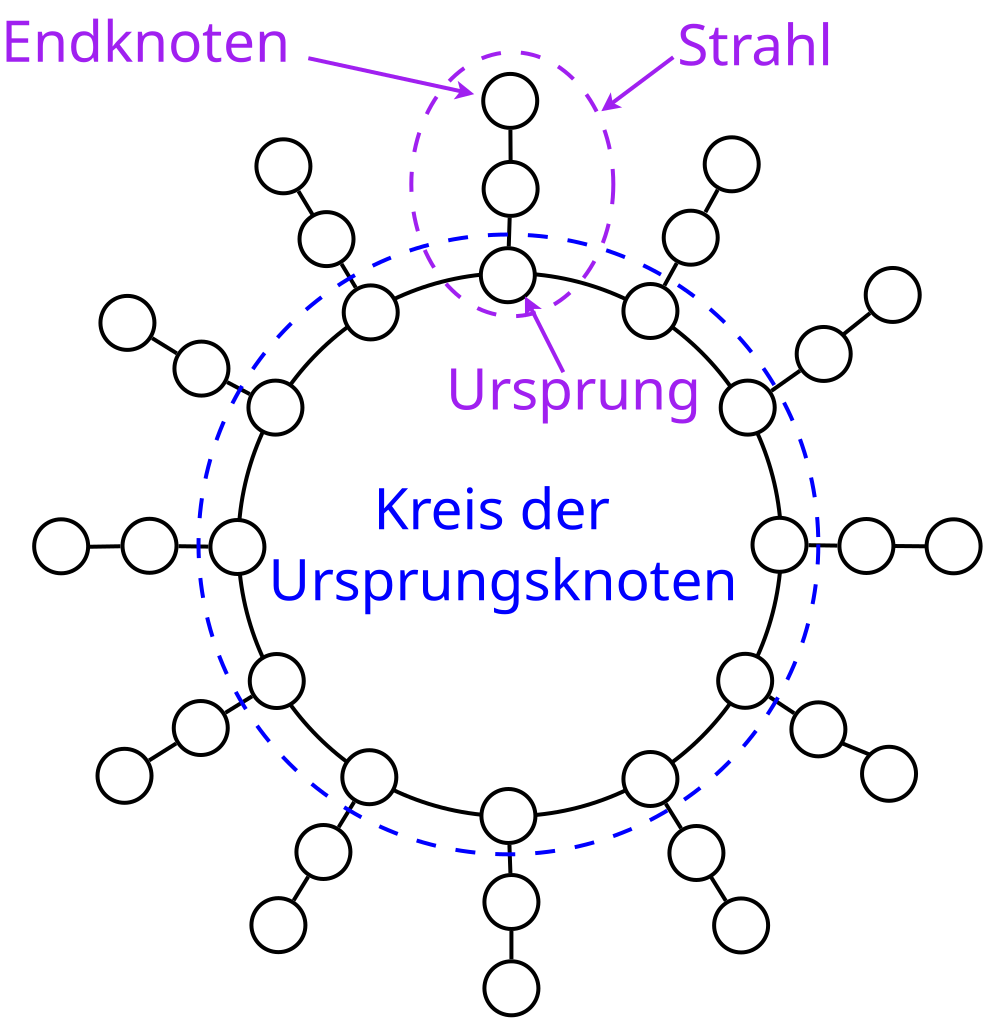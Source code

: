 <?xml version="1.0" encoding="UTF-8"?>
<dia:diagram xmlns:dia="http://www.lysator.liu.se/~alla/dia/">
  <dia:layer name="Background" visible="true" active="true">
    <dia:object type="Standard - Ellipse" version="0" id="O0">
      <dia:attribute name="obj_pos">
        <dia:point val="19.3,9.2"/>
      </dia:attribute>
      <dia:attribute name="obj_bb">
        <dia:rectangle val="19.2,9.1;46.55,36.45"/>
      </dia:attribute>
      <dia:attribute name="elem_corner">
        <dia:point val="19.3,9.2"/>
      </dia:attribute>
      <dia:attribute name="elem_width">
        <dia:real val="27.15"/>
      </dia:attribute>
      <dia:attribute name="elem_height">
        <dia:real val="27.15"/>
      </dia:attribute>
      <dia:attribute name="border_width">
        <dia:real val="0.2"/>
      </dia:attribute>
      <dia:attribute name="aspect">
        <dia:enum val="2"/>
      </dia:attribute>
    </dia:object>
    <dia:object type="Standard - Ellipse" version="0" id="O1">
      <dia:attribute name="obj_pos">
        <dia:point val="19.806,14.571"/>
      </dia:attribute>
      <dia:attribute name="obj_bb">
        <dia:rectangle val="19.706,14.471;22.606,17.371"/>
      </dia:attribute>
      <dia:attribute name="elem_corner">
        <dia:point val="19.806,14.571"/>
      </dia:attribute>
      <dia:attribute name="elem_width">
        <dia:real val="2.7"/>
      </dia:attribute>
      <dia:attribute name="elem_height">
        <dia:real val="2.7"/>
      </dia:attribute>
      <dia:attribute name="border_width">
        <dia:real val="0.2"/>
      </dia:attribute>
      <dia:attribute name="aspect">
        <dia:enum val="2"/>
      </dia:attribute>
    </dia:object>
    <dia:object type="Standard - Ellipse" version="0" id="O2">
      <dia:attribute name="obj_pos">
        <dia:point val="31.455,34.99"/>
      </dia:attribute>
      <dia:attribute name="obj_bb">
        <dia:rectangle val="31.355,34.89;34.255,37.79"/>
      </dia:attribute>
      <dia:attribute name="elem_corner">
        <dia:point val="31.455,34.99"/>
      </dia:attribute>
      <dia:attribute name="elem_width">
        <dia:real val="2.7"/>
      </dia:attribute>
      <dia:attribute name="elem_height">
        <dia:real val="2.7"/>
      </dia:attribute>
      <dia:attribute name="border_width">
        <dia:real val="0.2"/>
      </dia:attribute>
      <dia:attribute name="aspect">
        <dia:enum val="2"/>
      </dia:attribute>
    </dia:object>
    <dia:object type="Standard - Ellipse" version="0" id="O3">
      <dia:attribute name="obj_pos">
        <dia:point val="43.293,28.231"/>
      </dia:attribute>
      <dia:attribute name="obj_bb">
        <dia:rectangle val="43.193,28.131;46.093,31.031"/>
      </dia:attribute>
      <dia:attribute name="elem_corner">
        <dia:point val="43.293,28.231"/>
      </dia:attribute>
      <dia:attribute name="elem_width">
        <dia:real val="2.7"/>
      </dia:attribute>
      <dia:attribute name="elem_height">
        <dia:real val="2.7"/>
      </dia:attribute>
      <dia:attribute name="border_width">
        <dia:real val="0.2"/>
      </dia:attribute>
      <dia:attribute name="aspect">
        <dia:enum val="2"/>
      </dia:attribute>
    </dia:object>
    <dia:object type="Standard - Ellipse" version="0" id="O4">
      <dia:attribute name="obj_pos">
        <dia:point val="24.5,33.05"/>
      </dia:attribute>
      <dia:attribute name="obj_bb">
        <dia:rectangle val="24.4,32.95;27.3,35.85"/>
      </dia:attribute>
      <dia:attribute name="elem_corner">
        <dia:point val="24.5,33.05"/>
      </dia:attribute>
      <dia:attribute name="elem_width">
        <dia:real val="2.7"/>
      </dia:attribute>
      <dia:attribute name="elem_height">
        <dia:real val="2.7"/>
      </dia:attribute>
      <dia:attribute name="border_width">
        <dia:real val="0.2"/>
      </dia:attribute>
      <dia:attribute name="aspect">
        <dia:enum val="2"/>
      </dia:attribute>
    </dia:object>
    <dia:object type="Standard - Ellipse" version="0" id="O5">
      <dia:attribute name="obj_pos">
        <dia:point val="24.57,9.81"/>
      </dia:attribute>
      <dia:attribute name="obj_bb">
        <dia:rectangle val="24.47,9.71;27.37,12.61"/>
      </dia:attribute>
      <dia:attribute name="elem_corner">
        <dia:point val="24.57,9.81"/>
      </dia:attribute>
      <dia:attribute name="elem_width">
        <dia:real val="2.7"/>
      </dia:attribute>
      <dia:attribute name="elem_height">
        <dia:real val="2.7"/>
      </dia:attribute>
      <dia:attribute name="border_width">
        <dia:real val="0.2"/>
      </dia:attribute>
      <dia:attribute name="aspect">
        <dia:enum val="2"/>
      </dia:attribute>
    </dia:object>
    <dia:object type="Standard - Ellipse" version="0" id="O6">
      <dia:attribute name="obj_pos">
        <dia:point val="31.425,7.95"/>
      </dia:attribute>
      <dia:attribute name="obj_bb">
        <dia:rectangle val="31.325,7.85;34.225,10.75"/>
      </dia:attribute>
      <dia:attribute name="elem_corner">
        <dia:point val="31.425,7.95"/>
      </dia:attribute>
      <dia:attribute name="elem_width">
        <dia:real val="2.7"/>
      </dia:attribute>
      <dia:attribute name="elem_height">
        <dia:real val="2.7"/>
      </dia:attribute>
      <dia:attribute name="border_width">
        <dia:real val="0.2"/>
      </dia:attribute>
      <dia:attribute name="aspect">
        <dia:enum val="2"/>
      </dia:attribute>
    </dia:object>
    <dia:object type="Standard - Ellipse" version="0" id="O7">
      <dia:attribute name="obj_pos">
        <dia:point val="38.555,9.74"/>
      </dia:attribute>
      <dia:attribute name="obj_bb">
        <dia:rectangle val="38.455,9.64;41.355,12.54"/>
      </dia:attribute>
      <dia:attribute name="elem_corner">
        <dia:point val="38.555,9.74"/>
      </dia:attribute>
      <dia:attribute name="elem_width">
        <dia:real val="2.7"/>
      </dia:attribute>
      <dia:attribute name="elem_height">
        <dia:real val="2.7"/>
      </dia:attribute>
      <dia:attribute name="border_width">
        <dia:real val="0.2"/>
      </dia:attribute>
      <dia:attribute name="aspect">
        <dia:enum val="2"/>
      </dia:attribute>
    </dia:object>
    <dia:object type="Standard - Ellipse" version="0" id="O8">
      <dia:attribute name="obj_pos">
        <dia:point val="45.01,21.43"/>
      </dia:attribute>
      <dia:attribute name="obj_bb">
        <dia:rectangle val="44.91,21.33;47.81,24.23"/>
      </dia:attribute>
      <dia:attribute name="elem_corner">
        <dia:point val="45.01,21.43"/>
      </dia:attribute>
      <dia:attribute name="elem_width">
        <dia:real val="2.7"/>
      </dia:attribute>
      <dia:attribute name="elem_height">
        <dia:real val="2.7"/>
      </dia:attribute>
      <dia:attribute name="border_width">
        <dia:real val="0.2"/>
      </dia:attribute>
      <dia:attribute name="aspect">
        <dia:enum val="2"/>
      </dia:attribute>
    </dia:object>
    <dia:object type="Standard - Ellipse" version="0" id="O9">
      <dia:attribute name="obj_pos">
        <dia:point val="43.42,14.571"/>
      </dia:attribute>
      <dia:attribute name="obj_bb">
        <dia:rectangle val="43.32,14.471;46.22,17.371"/>
      </dia:attribute>
      <dia:attribute name="elem_corner">
        <dia:point val="43.42,14.571"/>
      </dia:attribute>
      <dia:attribute name="elem_width">
        <dia:real val="2.7"/>
      </dia:attribute>
      <dia:attribute name="elem_height">
        <dia:real val="2.7"/>
      </dia:attribute>
      <dia:attribute name="border_width">
        <dia:real val="0.2"/>
      </dia:attribute>
      <dia:attribute name="aspect">
        <dia:enum val="2"/>
      </dia:attribute>
    </dia:object>
    <dia:object type="Standard - Line" version="0" id="O10">
      <dia:attribute name="obj_pos">
        <dia:point val="24.313,36.905"/>
      </dia:attribute>
      <dia:attribute name="obj_bb">
        <dia:rectangle val="24.176,35.498;25.229,37.042"/>
      </dia:attribute>
      <dia:attribute name="conn_endpoints">
        <dia:point val="24.313,36.905"/>
        <dia:point val="25.092,35.635"/>
      </dia:attribute>
      <dia:attribute name="numcp">
        <dia:int val="1"/>
      </dia:attribute>
      <dia:attribute name="line_width">
        <dia:real val="0.2"/>
      </dia:attribute>
      <dia:connections>
        <dia:connection handle="0" to="O22" connection="8"/>
        <dia:connection handle="1" to="O4" connection="8"/>
      </dia:connections>
    </dia:object>
    <dia:object type="Standard - Line" version="0" id="O11">
      <dia:attribute name="obj_pos">
        <dia:point val="16.306,22.85"/>
      </dia:attribute>
      <dia:attribute name="obj_bb">
        <dia:rectangle val="16.205,22.748;17.91,22.972"/>
      </dia:attribute>
      <dia:attribute name="conn_endpoints">
        <dia:point val="16.306,22.85"/>
        <dia:point val="17.809,22.87"/>
      </dia:attribute>
      <dia:attribute name="numcp">
        <dia:int val="1"/>
      </dia:attribute>
      <dia:attribute name="line_width">
        <dia:real val="0.2"/>
      </dia:attribute>
      <dia:connections>
        <dia:connection handle="0" to="O20" connection="8"/>
        <dia:connection handle="1" to="O14" connection="8"/>
      </dia:connections>
    </dia:object>
    <dia:object type="Standard - Line" version="0" id="O12">
      <dia:attribute name="obj_pos">
        <dia:point val="45.852,30.382"/>
      </dia:attribute>
      <dia:attribute name="obj_bb">
        <dia:rectangle val="45.713,30.244;47.233,31.345"/>
      </dia:attribute>
      <dia:attribute name="conn_endpoints">
        <dia:point val="45.852,30.382"/>
        <dia:point val="47.095,31.206"/>
      </dia:attribute>
      <dia:attribute name="numcp">
        <dia:int val="1"/>
      </dia:attribute>
      <dia:attribute name="line_width">
        <dia:real val="0.2"/>
      </dia:attribute>
      <dia:connections>
        <dia:connection handle="0" to="O3" connection="8"/>
        <dia:connection handle="1" to="O25" connection="8"/>
      </dia:connections>
    </dia:object>
    <dia:object type="Standard - Line" version="0" id="O13">
      <dia:attribute name="obj_pos">
        <dia:point val="32.856,37.789"/>
      </dia:attribute>
      <dia:attribute name="obj_bb">
        <dia:rectangle val="32.752,37.686;33.008,39.294"/>
      </dia:attribute>
      <dia:attribute name="conn_endpoints">
        <dia:point val="32.856,37.789"/>
        <dia:point val="32.904,39.191"/>
      </dia:attribute>
      <dia:attribute name="numcp">
        <dia:int val="1"/>
      </dia:attribute>
      <dia:attribute name="line_width">
        <dia:real val="0.2"/>
      </dia:attribute>
      <dia:connections>
        <dia:connection handle="0" to="O2" connection="8"/>
        <dia:connection handle="1" to="O23" connection="8"/>
      </dia:connections>
    </dia:object>
    <dia:object type="Standard - Ellipse" version="0" id="O14">
      <dia:attribute name="obj_pos">
        <dia:point val="17.905,21.54"/>
      </dia:attribute>
      <dia:attribute name="obj_bb">
        <dia:rectangle val="17.805,21.44;20.705,24.34"/>
      </dia:attribute>
      <dia:attribute name="elem_corner">
        <dia:point val="17.905,21.54"/>
      </dia:attribute>
      <dia:attribute name="elem_width">
        <dia:real val="2.7"/>
      </dia:attribute>
      <dia:attribute name="elem_height">
        <dia:real val="2.7"/>
      </dia:attribute>
      <dia:attribute name="border_width">
        <dia:real val="0.2"/>
      </dia:attribute>
      <dia:attribute name="aspect">
        <dia:enum val="2"/>
      </dia:attribute>
    </dia:object>
    <dia:object type="Standard - Ellipse" version="0" id="O15">
      <dia:attribute name="obj_pos">
        <dia:point val="19.872,28.241"/>
      </dia:attribute>
      <dia:attribute name="obj_bb">
        <dia:rectangle val="19.772,28.141;22.672,31.041"/>
      </dia:attribute>
      <dia:attribute name="elem_corner">
        <dia:point val="19.872,28.241"/>
      </dia:attribute>
      <dia:attribute name="elem_width">
        <dia:real val="2.7"/>
      </dia:attribute>
      <dia:attribute name="elem_height">
        <dia:real val="2.7"/>
      </dia:attribute>
      <dia:attribute name="border_width">
        <dia:real val="0.2"/>
      </dia:attribute>
      <dia:attribute name="aspect">
        <dia:enum val="2"/>
      </dia:attribute>
    </dia:object>
    <dia:object type="Standard - Line" version="0" id="O16">
      <dia:attribute name="obj_pos">
        <dia:point val="19.989,30.354"/>
      </dia:attribute>
      <dia:attribute name="obj_bb">
        <dia:rectangle val="18.518,30.216;20.127,31.316"/>
      </dia:attribute>
      <dia:attribute name="conn_endpoints">
        <dia:point val="19.989,30.354"/>
        <dia:point val="18.655,31.179"/>
      </dia:attribute>
      <dia:attribute name="numcp">
        <dia:int val="1"/>
      </dia:attribute>
      <dia:attribute name="line_width">
        <dia:real val="0.2"/>
      </dia:attribute>
      <dia:connections>
        <dia:connection handle="0" to="O15" connection="8"/>
        <dia:connection handle="1" to="O21" connection="8"/>
      </dia:connections>
    </dia:object>
    <dia:object type="Standard - Ellipse" version="0" id="O17">
      <dia:attribute name="obj_pos">
        <dia:point val="38.555,33.14"/>
      </dia:attribute>
      <dia:attribute name="obj_bb">
        <dia:rectangle val="38.455,33.04;41.355,35.94"/>
      </dia:attribute>
      <dia:attribute name="elem_corner">
        <dia:point val="38.555,33.14"/>
      </dia:attribute>
      <dia:attribute name="elem_width">
        <dia:real val="2.7"/>
      </dia:attribute>
      <dia:attribute name="elem_height">
        <dia:real val="2.7"/>
      </dia:attribute>
      <dia:attribute name="border_width">
        <dia:real val="0.2"/>
      </dia:attribute>
      <dia:attribute name="aspect">
        <dia:enum val="2"/>
      </dia:attribute>
    </dia:object>
    <dia:object type="Standard - Line" version="0" id="O18">
      <dia:attribute name="obj_pos">
        <dia:point val="40.67,35.72"/>
      </dia:attribute>
      <dia:attribute name="obj_bb">
        <dia:rectangle val="40.532,35.583;41.578,37.097"/>
      </dia:attribute>
      <dia:attribute name="conn_endpoints">
        <dia:point val="40.67,35.72"/>
        <dia:point val="41.44,36.96"/>
      </dia:attribute>
      <dia:attribute name="numcp">
        <dia:int val="1"/>
      </dia:attribute>
      <dia:attribute name="line_width">
        <dia:real val="0.2"/>
      </dia:attribute>
      <dia:connections>
        <dia:connection handle="0" to="O17" connection="8"/>
        <dia:connection handle="1" to="O24" connection="8"/>
      </dia:connections>
    </dia:object>
    <dia:object type="Standard - Ellipse" version="0" id="O19">
      <dia:attribute name="obj_pos">
        <dia:point val="16.106,12.62"/>
      </dia:attribute>
      <dia:attribute name="obj_bb">
        <dia:rectangle val="16.006,12.52;18.906,15.42"/>
      </dia:attribute>
      <dia:attribute name="elem_corner">
        <dia:point val="16.106,12.62"/>
      </dia:attribute>
      <dia:attribute name="elem_width">
        <dia:real val="2.7"/>
      </dia:attribute>
      <dia:attribute name="elem_height">
        <dia:real val="2.7"/>
      </dia:attribute>
      <dia:attribute name="border_width">
        <dia:real val="0.2"/>
      </dia:attribute>
      <dia:attribute name="aspect">
        <dia:enum val="2"/>
      </dia:attribute>
    </dia:object>
    <dia:object type="Standard - Ellipse" version="0" id="O20">
      <dia:attribute name="obj_pos">
        <dia:point val="13.51,21.48"/>
      </dia:attribute>
      <dia:attribute name="obj_bb">
        <dia:rectangle val="13.41,21.38;16.31,24.28"/>
      </dia:attribute>
      <dia:attribute name="elem_corner">
        <dia:point val="13.51,21.48"/>
      </dia:attribute>
      <dia:attribute name="elem_width">
        <dia:real val="2.7"/>
      </dia:attribute>
      <dia:attribute name="elem_height">
        <dia:real val="2.7"/>
      </dia:attribute>
      <dia:attribute name="border_width">
        <dia:real val="0.2"/>
      </dia:attribute>
      <dia:attribute name="aspect">
        <dia:enum val="2"/>
      </dia:attribute>
    </dia:object>
    <dia:object type="Standard - Ellipse" version="0" id="O21">
      <dia:attribute name="obj_pos">
        <dia:point val="16.072,30.591"/>
      </dia:attribute>
      <dia:attribute name="obj_bb">
        <dia:rectangle val="15.972,30.491;18.872,33.391"/>
      </dia:attribute>
      <dia:attribute name="elem_corner">
        <dia:point val="16.072,30.591"/>
      </dia:attribute>
      <dia:attribute name="elem_width">
        <dia:real val="2.7"/>
      </dia:attribute>
      <dia:attribute name="elem_height">
        <dia:real val="2.7"/>
      </dia:attribute>
      <dia:attribute name="border_width">
        <dia:real val="0.2"/>
      </dia:attribute>
      <dia:attribute name="aspect">
        <dia:enum val="2"/>
      </dia:attribute>
    </dia:object>
    <dia:object type="Standard - Ellipse" version="0" id="O22">
      <dia:attribute name="obj_pos">
        <dia:point val="22.205,36.79"/>
      </dia:attribute>
      <dia:attribute name="obj_bb">
        <dia:rectangle val="22.105,36.69;25.005,39.59"/>
      </dia:attribute>
      <dia:attribute name="elem_corner">
        <dia:point val="22.205,36.79"/>
      </dia:attribute>
      <dia:attribute name="elem_width">
        <dia:real val="2.7"/>
      </dia:attribute>
      <dia:attribute name="elem_height">
        <dia:real val="2.7"/>
      </dia:attribute>
      <dia:attribute name="border_width">
        <dia:real val="0.2"/>
      </dia:attribute>
      <dia:attribute name="aspect">
        <dia:enum val="2"/>
      </dia:attribute>
    </dia:object>
    <dia:object type="Standard - Ellipse" version="0" id="O23">
      <dia:attribute name="obj_pos">
        <dia:point val="31.605,39.29"/>
      </dia:attribute>
      <dia:attribute name="obj_bb">
        <dia:rectangle val="31.505,39.19;34.405,42.09"/>
      </dia:attribute>
      <dia:attribute name="elem_corner">
        <dia:point val="31.605,39.29"/>
      </dia:attribute>
      <dia:attribute name="elem_width">
        <dia:real val="2.7"/>
      </dia:attribute>
      <dia:attribute name="elem_height">
        <dia:real val="2.7"/>
      </dia:attribute>
      <dia:attribute name="border_width">
        <dia:real val="0.2"/>
      </dia:attribute>
      <dia:attribute name="aspect">
        <dia:enum val="2"/>
      </dia:attribute>
    </dia:object>
    <dia:object type="Standard - Ellipse" version="0" id="O24">
      <dia:attribute name="obj_pos">
        <dia:point val="40.855,36.84"/>
      </dia:attribute>
      <dia:attribute name="obj_bb">
        <dia:rectangle val="40.755,36.74;43.655,39.64"/>
      </dia:attribute>
      <dia:attribute name="elem_corner">
        <dia:point val="40.855,36.84"/>
      </dia:attribute>
      <dia:attribute name="elem_width">
        <dia:real val="2.7"/>
      </dia:attribute>
      <dia:attribute name="elem_height">
        <dia:real val="2.7"/>
      </dia:attribute>
      <dia:attribute name="border_width">
        <dia:real val="0.2"/>
      </dia:attribute>
      <dia:attribute name="aspect">
        <dia:enum val="2"/>
      </dia:attribute>
    </dia:object>
    <dia:object type="Standard - Ellipse" version="0" id="O25">
      <dia:attribute name="obj_pos">
        <dia:point val="46.954,30.657"/>
      </dia:attribute>
      <dia:attribute name="obj_bb">
        <dia:rectangle val="46.854,30.557;49.754,33.457"/>
      </dia:attribute>
      <dia:attribute name="elem_corner">
        <dia:point val="46.954,30.657"/>
      </dia:attribute>
      <dia:attribute name="elem_width">
        <dia:real val="2.7"/>
      </dia:attribute>
      <dia:attribute name="elem_height">
        <dia:real val="2.7"/>
      </dia:attribute>
      <dia:attribute name="border_width">
        <dia:real val="0.2"/>
      </dia:attribute>
      <dia:attribute name="aspect">
        <dia:enum val="2"/>
      </dia:attribute>
    </dia:object>
    <dia:object type="Standard - Ellipse" version="0" id="O26">
      <dia:attribute name="obj_pos">
        <dia:point val="49.355,21.49"/>
      </dia:attribute>
      <dia:attribute name="obj_bb">
        <dia:rectangle val="49.255,21.39;52.155,24.29"/>
      </dia:attribute>
      <dia:attribute name="elem_corner">
        <dia:point val="49.355,21.49"/>
      </dia:attribute>
      <dia:attribute name="elem_width">
        <dia:real val="2.7"/>
      </dia:attribute>
      <dia:attribute name="elem_height">
        <dia:real val="2.7"/>
      </dia:attribute>
      <dia:attribute name="border_width">
        <dia:real val="0.2"/>
      </dia:attribute>
      <dia:attribute name="aspect">
        <dia:enum val="2"/>
      </dia:attribute>
    </dia:object>
    <dia:object type="Standard - Line" version="0" id="O27">
      <dia:attribute name="obj_pos">
        <dia:point val="16.198,32.709"/>
      </dia:attribute>
      <dia:attribute name="obj_bb">
        <dia:rectangle val="14.697,32.571;16.335,33.701"/>
      </dia:attribute>
      <dia:attribute name="conn_endpoints">
        <dia:point val="16.198,32.709"/>
        <dia:point val="14.835,33.563"/>
      </dia:attribute>
      <dia:attribute name="numcp">
        <dia:int val="1"/>
      </dia:attribute>
      <dia:attribute name="line_width">
        <dia:real val="0.2"/>
      </dia:attribute>
      <dia:connections>
        <dia:connection handle="0" to="O21" connection="8"/>
        <dia:connection handle="1" to="O48" connection="8"/>
      </dia:connections>
    </dia:object>
    <dia:object type="Standard - Line" version="0" id="O28">
      <dia:attribute name="obj_pos">
        <dia:point val="9.55,22.915"/>
      </dia:attribute>
      <dia:attribute name="obj_bb">
        <dia:rectangle val="9.448,22.752;13.512,23.017"/>
      </dia:attribute>
      <dia:attribute name="conn_endpoints">
        <dia:point val="9.55,22.915"/>
        <dia:point val="13.41,22.853"/>
      </dia:attribute>
      <dia:attribute name="numcp">
        <dia:int val="1"/>
      </dia:attribute>
      <dia:attribute name="line_width">
        <dia:real val="0.2"/>
      </dia:attribute>
      <dia:connections>
        <dia:connection handle="1" to="O20" connection="8"/>
      </dia:connections>
    </dia:object>
    <dia:object type="Standard - Line" version="0" id="O29">
      <dia:attribute name="obj_pos">
        <dia:point val="22.063,40.565"/>
      </dia:attribute>
      <dia:attribute name="obj_bb">
        <dia:rectangle val="21.925,39.235;22.934,40.703"/>
      </dia:attribute>
      <dia:attribute name="conn_endpoints">
        <dia:point val="22.063,40.565"/>
        <dia:point val="22.797,39.372"/>
      </dia:attribute>
      <dia:attribute name="numcp">
        <dia:int val="1"/>
      </dia:attribute>
      <dia:attribute name="line_width">
        <dia:real val="0.2"/>
      </dia:attribute>
      <dia:connections>
        <dia:connection handle="0" to="O49" connection="8"/>
        <dia:connection handle="1" to="O22" connection="8"/>
      </dia:connections>
    </dia:object>
    <dia:object type="Standard - Line" version="0" id="O30">
      <dia:attribute name="obj_pos">
        <dia:point val="32.955,42.09"/>
      </dia:attribute>
      <dia:attribute name="obj_bb">
        <dia:rectangle val="32.855,41.99;33.055,43.605"/>
      </dia:attribute>
      <dia:attribute name="conn_endpoints">
        <dia:point val="32.955,42.09"/>
        <dia:point val="32.955,43.505"/>
      </dia:attribute>
      <dia:attribute name="numcp">
        <dia:int val="1"/>
      </dia:attribute>
      <dia:attribute name="line_width">
        <dia:real val="0.2"/>
      </dia:attribute>
      <dia:connections>
        <dia:connection handle="0" to="O23" connection="8"/>
        <dia:connection handle="1" to="O50" connection="8"/>
      </dia:connections>
    </dia:object>
    <dia:object type="Standard - Ellipse" version="0" id="O31">
      <dia:attribute name="obj_pos">
        <dia:point val="47.219,11.888"/>
      </dia:attribute>
      <dia:attribute name="obj_bb">
        <dia:rectangle val="47.119,11.788;50.019,14.688"/>
      </dia:attribute>
      <dia:attribute name="elem_corner">
        <dia:point val="47.219,11.888"/>
      </dia:attribute>
      <dia:attribute name="elem_width">
        <dia:real val="2.7"/>
      </dia:attribute>
      <dia:attribute name="elem_height">
        <dia:real val="2.7"/>
      </dia:attribute>
      <dia:attribute name="border_width">
        <dia:real val="0.2"/>
      </dia:attribute>
      <dia:attribute name="aspect">
        <dia:enum val="2"/>
      </dia:attribute>
    </dia:object>
    <dia:object type="Standard - Ellipse" version="0" id="O32">
      <dia:attribute name="obj_pos">
        <dia:point val="22.36,6.145"/>
      </dia:attribute>
      <dia:attribute name="obj_bb">
        <dia:rectangle val="22.26,6.045;25.16,8.945"/>
      </dia:attribute>
      <dia:attribute name="elem_corner">
        <dia:point val="22.36,6.145"/>
      </dia:attribute>
      <dia:attribute name="elem_width">
        <dia:real val="2.7"/>
      </dia:attribute>
      <dia:attribute name="elem_height">
        <dia:real val="2.7"/>
      </dia:attribute>
      <dia:attribute name="border_width">
        <dia:real val="0.2"/>
      </dia:attribute>
      <dia:attribute name="aspect">
        <dia:enum val="2"/>
      </dia:attribute>
    </dia:object>
    <dia:object type="Standard - Ellipse" version="0" id="O33">
      <dia:attribute name="obj_pos">
        <dia:point val="31.565,3.635"/>
      </dia:attribute>
      <dia:attribute name="obj_bb">
        <dia:rectangle val="31.465,3.535;34.365,6.435"/>
      </dia:attribute>
      <dia:attribute name="elem_corner">
        <dia:point val="31.565,3.635"/>
      </dia:attribute>
      <dia:attribute name="elem_width">
        <dia:real val="2.7"/>
      </dia:attribute>
      <dia:attribute name="elem_height">
        <dia:real val="2.7"/>
      </dia:attribute>
      <dia:attribute name="border_width">
        <dia:real val="0.2"/>
      </dia:attribute>
      <dia:attribute name="aspect">
        <dia:enum val="2"/>
      </dia:attribute>
    </dia:object>
    <dia:object type="Standard - Ellipse" version="0" id="O34">
      <dia:attribute name="obj_pos">
        <dia:point val="40.57,6.075"/>
      </dia:attribute>
      <dia:attribute name="obj_bb">
        <dia:rectangle val="40.47,5.975;43.37,8.875"/>
      </dia:attribute>
      <dia:attribute name="elem_corner">
        <dia:point val="40.57,6.075"/>
      </dia:attribute>
      <dia:attribute name="elem_width">
        <dia:real val="2.7"/>
      </dia:attribute>
      <dia:attribute name="elem_height">
        <dia:real val="2.7"/>
      </dia:attribute>
      <dia:attribute name="border_width">
        <dia:real val="0.2"/>
      </dia:attribute>
      <dia:attribute name="aspect">
        <dia:enum val="2"/>
      </dia:attribute>
    </dia:object>
    <dia:object type="Standard - Line" version="0" id="O35">
      <dia:attribute name="obj_pos">
        <dia:point val="47.81,22.8"/>
      </dia:attribute>
      <dia:attribute name="obj_bb">
        <dia:rectangle val="47.708,22.699;49.357,22.921"/>
      </dia:attribute>
      <dia:attribute name="conn_endpoints">
        <dia:point val="47.81,22.8"/>
        <dia:point val="49.255,22.82"/>
      </dia:attribute>
      <dia:attribute name="numcp">
        <dia:int val="1"/>
      </dia:attribute>
      <dia:attribute name="line_width">
        <dia:real val="0.2"/>
      </dia:attribute>
      <dia:connections>
        <dia:connection handle="0" to="O8" connection="8"/>
        <dia:connection handle="1" to="O26" connection="8"/>
      </dia:connections>
    </dia:object>
    <dia:object type="Standard - Line" version="0" id="O36">
      <dia:attribute name="obj_pos">
        <dia:point val="45.954,15.085"/>
      </dia:attribute>
      <dia:attribute name="obj_bb">
        <dia:rectangle val="45.815,13.935;47.525,15.224"/>
      </dia:attribute>
      <dia:attribute name="conn_endpoints">
        <dia:point val="45.954,15.085"/>
        <dia:point val="47.385,14.074"/>
      </dia:attribute>
      <dia:attribute name="numcp">
        <dia:int val="1"/>
      </dia:attribute>
      <dia:attribute name="line_width">
        <dia:real val="0.2"/>
      </dia:attribute>
      <dia:connections>
        <dia:connection handle="0" to="O9" connection="8"/>
        <dia:connection handle="1" to="O31" connection="8"/>
      </dia:connections>
    </dia:object>
    <dia:object type="Standard - Line" version="0" id="O37">
      <dia:attribute name="obj_pos">
        <dia:point val="40.604,9.819"/>
      </dia:attribute>
      <dia:attribute name="obj_bb">
        <dia:rectangle val="40.468,8.56;41.357,9.955"/>
      </dia:attribute>
      <dia:attribute name="conn_endpoints">
        <dia:point val="40.604,9.819"/>
        <dia:point val="41.221,8.696"/>
      </dia:attribute>
      <dia:attribute name="numcp">
        <dia:int val="1"/>
      </dia:attribute>
      <dia:attribute name="line_width">
        <dia:real val="0.2"/>
      </dia:attribute>
      <dia:connections>
        <dia:connection handle="0" to="O7" connection="8"/>
        <dia:connection handle="1" to="O34" connection="8"/>
      </dia:connections>
    </dia:object>
    <dia:object type="Standard - Line" version="0" id="O38">
      <dia:attribute name="obj_pos">
        <dia:point val="24.458,8.735"/>
      </dia:attribute>
      <dia:attribute name="obj_bb">
        <dia:rectangle val="24.32,8.598;25.309,10.057"/>
      </dia:attribute>
      <dia:attribute name="conn_endpoints">
        <dia:point val="24.458,8.735"/>
        <dia:point val="25.172,9.92"/>
      </dia:attribute>
      <dia:attribute name="numcp">
        <dia:int val="1"/>
      </dia:attribute>
      <dia:attribute name="line_width">
        <dia:real val="0.2"/>
      </dia:attribute>
      <dia:connections>
        <dia:connection handle="0" to="O32" connection="8"/>
        <dia:connection handle="1" to="O5" connection="8"/>
      </dia:connections>
    </dia:object>
    <dia:object type="Standard - Line" version="0" id="O39">
      <dia:attribute name="obj_pos">
        <dia:point val="32.868,6.418"/>
      </dia:attribute>
      <dia:attribute name="obj_bb">
        <dia:rectangle val="32.718,6.315;32.972,7.97"/>
      </dia:attribute>
      <dia:attribute name="conn_endpoints">
        <dia:point val="32.868,6.418"/>
        <dia:point val="32.822,7.867"/>
      </dia:attribute>
      <dia:attribute name="numcp">
        <dia:int val="1"/>
      </dia:attribute>
      <dia:attribute name="line_width">
        <dia:real val="0.2"/>
      </dia:attribute>
      <dia:connections>
        <dia:connection handle="0" to="O33" connection="8"/>
        <dia:connection handle="1" to="O6" connection="8"/>
      </dia:connections>
    </dia:object>
    <dia:object type="Standard - Line" version="0" id="O40">
      <dia:attribute name="obj_pos">
        <dia:point val="19.875,15.246"/>
      </dia:attribute>
      <dia:attribute name="obj_bb">
        <dia:rectangle val="18.602,14.511;20.01,15.381"/>
      </dia:attribute>
      <dia:attribute name="conn_endpoints">
        <dia:point val="19.875,15.246"/>
        <dia:point val="18.737,14.646"/>
      </dia:attribute>
      <dia:attribute name="numcp">
        <dia:int val="1"/>
      </dia:attribute>
      <dia:attribute name="line_width">
        <dia:real val="0.2"/>
      </dia:attribute>
      <dia:connections>
        <dia:connection handle="0" to="O1" connection="8"/>
        <dia:connection handle="1" to="O19" connection="8"/>
      </dia:connections>
    </dia:object>
    <dia:object type="Standard - Ellipse" version="0" id="O41">
      <dia:attribute name="obj_pos">
        <dia:point val="31.545,-0.765"/>
      </dia:attribute>
      <dia:attribute name="obj_bb">
        <dia:rectangle val="31.445,-0.865;34.345,2.035"/>
      </dia:attribute>
      <dia:attribute name="elem_corner">
        <dia:point val="31.545,-0.765"/>
      </dia:attribute>
      <dia:attribute name="elem_width">
        <dia:real val="2.7"/>
      </dia:attribute>
      <dia:attribute name="elem_height">
        <dia:real val="2.7"/>
      </dia:attribute>
      <dia:attribute name="border_width">
        <dia:real val="0.2"/>
      </dia:attribute>
      <dia:attribute name="aspect">
        <dia:enum val="2"/>
      </dia:attribute>
    </dia:object>
    <dia:object type="Standard - Line" version="0" id="O42">
      <dia:attribute name="obj_pos">
        <dia:point val="32.904,2.034"/>
      </dia:attribute>
      <dia:attribute name="obj_bb">
        <dia:rectangle val="32.804,1.933;33.016,3.736"/>
      </dia:attribute>
      <dia:attribute name="conn_endpoints">
        <dia:point val="32.904,2.034"/>
        <dia:point val="32.915,3.635"/>
      </dia:attribute>
      <dia:attribute name="numcp">
        <dia:int val="1"/>
      </dia:attribute>
      <dia:attribute name="line_width">
        <dia:real val="0.2"/>
      </dia:attribute>
      <dia:connections>
        <dia:connection handle="0" to="O41" connection="8"/>
        <dia:connection handle="1" to="O33" connection="1"/>
      </dia:connections>
    </dia:object>
    <dia:object type="Standard - Ellipse" version="0" id="O43">
      <dia:attribute name="obj_pos">
        <dia:point val="20.205,2.505"/>
      </dia:attribute>
      <dia:attribute name="obj_bb">
        <dia:rectangle val="20.105,2.405;23.005,5.305"/>
      </dia:attribute>
      <dia:attribute name="elem_corner">
        <dia:point val="20.205,2.505"/>
      </dia:attribute>
      <dia:attribute name="elem_width">
        <dia:real val="2.7"/>
      </dia:attribute>
      <dia:attribute name="elem_height">
        <dia:real val="2.7"/>
      </dia:attribute>
      <dia:attribute name="border_width">
        <dia:real val="0.2"/>
      </dia:attribute>
      <dia:attribute name="aspect">
        <dia:enum val="2"/>
      </dia:attribute>
    </dia:object>
    <dia:object type="Standard - Line" version="0" id="O44">
      <dia:attribute name="obj_pos">
        <dia:point val="22.304,5.096"/>
      </dia:attribute>
      <dia:attribute name="obj_bb">
        <dia:rectangle val="22.166,4.959;23.154,6.417"/>
      </dia:attribute>
      <dia:attribute name="conn_endpoints">
        <dia:point val="22.304,5.096"/>
        <dia:point val="23.017,6.28"/>
      </dia:attribute>
      <dia:attribute name="numcp">
        <dia:int val="1"/>
      </dia:attribute>
      <dia:attribute name="line_width">
        <dia:real val="0.2"/>
      </dia:attribute>
      <dia:connections>
        <dia:connection handle="0" to="O43" connection="8"/>
      </dia:connections>
    </dia:object>
    <dia:object type="Standard - Ellipse" version="0" id="O45">
      <dia:attribute name="obj_pos">
        <dia:point val="12.406,10.335"/>
      </dia:attribute>
      <dia:attribute name="obj_bb">
        <dia:rectangle val="12.306,10.235;15.206,13.135"/>
      </dia:attribute>
      <dia:attribute name="elem_corner">
        <dia:point val="12.406,10.335"/>
      </dia:attribute>
      <dia:attribute name="elem_width">
        <dia:real val="2.7"/>
      </dia:attribute>
      <dia:attribute name="elem_height">
        <dia:real val="2.7"/>
      </dia:attribute>
      <dia:attribute name="border_width">
        <dia:real val="0.2"/>
      </dia:attribute>
      <dia:attribute name="aspect">
        <dia:enum val="2"/>
      </dia:attribute>
    </dia:object>
    <dia:object type="Standard - Line" version="0" id="O46">
      <dia:attribute name="obj_pos">
        <dia:point val="16.223,13.209"/>
      </dia:attribute>
      <dia:attribute name="obj_bb">
        <dia:rectangle val="14.852,12.309;16.361,13.346"/>
      </dia:attribute>
      <dia:attribute name="conn_endpoints">
        <dia:point val="16.223,13.209"/>
        <dia:point val="14.989,12.447"/>
      </dia:attribute>
      <dia:attribute name="numcp">
        <dia:int val="1"/>
      </dia:attribute>
      <dia:attribute name="line_width">
        <dia:real val="0.2"/>
      </dia:attribute>
      <dia:connections>
        <dia:connection handle="0" to="O19" connection="8"/>
        <dia:connection handle="1" to="O45" connection="8"/>
      </dia:connections>
    </dia:object>
    <dia:object type="Standard - Ellipse" version="0" id="O47">
      <dia:attribute name="obj_pos">
        <dia:point val="9.092,21.505"/>
      </dia:attribute>
      <dia:attribute name="obj_bb">
        <dia:rectangle val="8.992,21.405;11.893,24.305"/>
      </dia:attribute>
      <dia:attribute name="elem_corner">
        <dia:point val="9.092,21.505"/>
      </dia:attribute>
      <dia:attribute name="elem_width">
        <dia:real val="2.7"/>
      </dia:attribute>
      <dia:attribute name="elem_height">
        <dia:real val="2.7"/>
      </dia:attribute>
      <dia:attribute name="border_width">
        <dia:real val="0.2"/>
      </dia:attribute>
      <dia:attribute name="aspect">
        <dia:enum val="2"/>
      </dia:attribute>
    </dia:object>
    <dia:object type="Standard - Ellipse" version="0" id="O48">
      <dia:attribute name="obj_pos">
        <dia:point val="12.26,32.981"/>
      </dia:attribute>
      <dia:attribute name="obj_bb">
        <dia:rectangle val="12.16,32.881;15.06,35.781"/>
      </dia:attribute>
      <dia:attribute name="elem_corner">
        <dia:point val="12.26,32.981"/>
      </dia:attribute>
      <dia:attribute name="elem_width">
        <dia:real val="2.7"/>
      </dia:attribute>
      <dia:attribute name="elem_height">
        <dia:real val="2.7"/>
      </dia:attribute>
      <dia:attribute name="border_width">
        <dia:real val="0.2"/>
      </dia:attribute>
      <dia:attribute name="aspect">
        <dia:enum val="2"/>
      </dia:attribute>
    </dia:object>
    <dia:object type="Standard - Ellipse" version="0" id="O49">
      <dia:attribute name="obj_pos">
        <dia:point val="19.955,40.447"/>
      </dia:attribute>
      <dia:attribute name="obj_bb">
        <dia:rectangle val="19.855,40.347;22.755,43.247"/>
      </dia:attribute>
      <dia:attribute name="elem_corner">
        <dia:point val="19.955,40.447"/>
      </dia:attribute>
      <dia:attribute name="elem_width">
        <dia:real val="2.7"/>
      </dia:attribute>
      <dia:attribute name="elem_height">
        <dia:real val="2.7"/>
      </dia:attribute>
      <dia:attribute name="border_width">
        <dia:real val="0.2"/>
      </dia:attribute>
      <dia:attribute name="aspect">
        <dia:enum val="2"/>
      </dia:attribute>
    </dia:object>
    <dia:object type="Standard - Ellipse" version="0" id="O50">
      <dia:attribute name="obj_pos">
        <dia:point val="31.605,43.605"/>
      </dia:attribute>
      <dia:attribute name="obj_bb">
        <dia:rectangle val="31.505,43.505;34.405,46.405"/>
      </dia:attribute>
      <dia:attribute name="elem_corner">
        <dia:point val="31.605,43.605"/>
      </dia:attribute>
      <dia:attribute name="elem_width">
        <dia:real val="2.7"/>
      </dia:attribute>
      <dia:attribute name="elem_height">
        <dia:real val="2.7"/>
      </dia:attribute>
      <dia:attribute name="border_width">
        <dia:real val="0.2"/>
      </dia:attribute>
      <dia:attribute name="aspect">
        <dia:enum val="2"/>
      </dia:attribute>
    </dia:object>
    <dia:object type="Standard - Line" version="0" id="O51">
      <dia:attribute name="obj_pos">
        <dia:point val="42.905,39.343"/>
      </dia:attribute>
      <dia:attribute name="obj_bb">
        <dia:rectangle val="42.767,39.205;43.813,40.72"/>
      </dia:attribute>
      <dia:attribute name="conn_endpoints">
        <dia:point val="42.905,39.343"/>
        <dia:point val="43.676,40.582"/>
      </dia:attribute>
      <dia:attribute name="numcp">
        <dia:int val="1"/>
      </dia:attribute>
      <dia:attribute name="line_width">
        <dia:real val="0.2"/>
      </dia:attribute>
    </dia:object>
    <dia:object type="Standard - Ellipse" version="0" id="O52">
      <dia:attribute name="obj_pos">
        <dia:point val="43.09,40.462"/>
      </dia:attribute>
      <dia:attribute name="obj_bb">
        <dia:rectangle val="42.99,40.362;45.89,43.262"/>
      </dia:attribute>
      <dia:attribute name="elem_corner">
        <dia:point val="43.09,40.462"/>
      </dia:attribute>
      <dia:attribute name="elem_width">
        <dia:real val="2.7"/>
      </dia:attribute>
      <dia:attribute name="elem_height">
        <dia:real val="2.7"/>
      </dia:attribute>
      <dia:attribute name="border_width">
        <dia:real val="0.2"/>
      </dia:attribute>
      <dia:attribute name="aspect">
        <dia:enum val="2"/>
      </dia:attribute>
    </dia:object>
    <dia:object type="Standard - Line" version="0" id="O53">
      <dia:attribute name="obj_pos">
        <dia:point val="49.505,32.711"/>
      </dia:attribute>
      <dia:attribute name="obj_bb">
        <dia:rectangle val="49.374,32.58;51.012,33.406"/>
      </dia:attribute>
      <dia:attribute name="conn_endpoints">
        <dia:point val="49.505,32.711"/>
        <dia:point val="50.882,33.276"/>
      </dia:attribute>
      <dia:attribute name="numcp">
        <dia:int val="1"/>
      </dia:attribute>
      <dia:attribute name="line_width">
        <dia:real val="0.2"/>
      </dia:attribute>
      <dia:connections>
        <dia:connection handle="1" to="O54" connection="0"/>
      </dia:connections>
    </dia:object>
    <dia:object type="Standard - Ellipse" version="0" id="O54">
      <dia:attribute name="obj_pos">
        <dia:point val="50.486,32.88"/>
      </dia:attribute>
      <dia:attribute name="obj_bb">
        <dia:rectangle val="50.386,32.78;53.286,35.68"/>
      </dia:attribute>
      <dia:attribute name="elem_corner">
        <dia:point val="50.486,32.88"/>
      </dia:attribute>
      <dia:attribute name="elem_width">
        <dia:real val="2.7"/>
      </dia:attribute>
      <dia:attribute name="elem_height">
        <dia:real val="2.7"/>
      </dia:attribute>
      <dia:attribute name="border_width">
        <dia:real val="0.2"/>
      </dia:attribute>
      <dia:attribute name="aspect">
        <dia:enum val="2"/>
      </dia:attribute>
    </dia:object>
    <dia:object type="Standard - Ellipse" version="0" id="O55">
      <dia:attribute name="obj_pos">
        <dia:point val="53.714,21.505"/>
      </dia:attribute>
      <dia:attribute name="obj_bb">
        <dia:rectangle val="53.614,21.405;56.514,24.305"/>
      </dia:attribute>
      <dia:attribute name="elem_corner">
        <dia:point val="53.714,21.505"/>
      </dia:attribute>
      <dia:attribute name="elem_width">
        <dia:real val="2.7"/>
      </dia:attribute>
      <dia:attribute name="elem_height">
        <dia:real val="2.7"/>
      </dia:attribute>
      <dia:attribute name="border_width">
        <dia:real val="0.2"/>
      </dia:attribute>
      <dia:attribute name="aspect">
        <dia:enum val="2"/>
      </dia:attribute>
    </dia:object>
    <dia:object type="Standard - Line" version="0" id="O56">
      <dia:attribute name="obj_pos">
        <dia:point val="52.055,22.84"/>
      </dia:attribute>
      <dia:attribute name="obj_bb">
        <dia:rectangle val="51.954,22.739;53.815,22.956"/>
      </dia:attribute>
      <dia:attribute name="conn_endpoints">
        <dia:point val="52.055,22.84"/>
        <dia:point val="53.714,22.855"/>
      </dia:attribute>
      <dia:attribute name="numcp">
        <dia:int val="1"/>
      </dia:attribute>
      <dia:attribute name="line_width">
        <dia:real val="0.2"/>
      </dia:attribute>
      <dia:connections>
        <dia:connection handle="0" to="O26" connection="4"/>
        <dia:connection handle="1" to="O55" connection="3"/>
      </dia:connections>
    </dia:object>
    <dia:object type="Standard - Ellipse" version="0" id="O57">
      <dia:attribute name="obj_pos">
        <dia:point val="50.67,8.938"/>
      </dia:attribute>
      <dia:attribute name="obj_bb">
        <dia:rectangle val="50.57,8.838;53.47,11.738"/>
      </dia:attribute>
      <dia:attribute name="elem_corner">
        <dia:point val="50.67,8.938"/>
      </dia:attribute>
      <dia:attribute name="elem_width">
        <dia:real val="2.7"/>
      </dia:attribute>
      <dia:attribute name="elem_height">
        <dia:real val="2.7"/>
      </dia:attribute>
      <dia:attribute name="border_width">
        <dia:real val="0.2"/>
      </dia:attribute>
      <dia:attribute name="aspect">
        <dia:enum val="2"/>
      </dia:attribute>
    </dia:object>
    <dia:object type="Standard - Line" version="0" id="O58">
      <dia:attribute name="obj_pos">
        <dia:point val="49.524,12.283"/>
      </dia:attribute>
      <dia:attribute name="obj_bb">
        <dia:rectangle val="49.383,11.052;51.028,12.424"/>
      </dia:attribute>
      <dia:attribute name="conn_endpoints">
        <dia:point val="49.524,12.283"/>
        <dia:point val="50.887,11.193"/>
      </dia:attribute>
      <dia:attribute name="numcp">
        <dia:int val="1"/>
      </dia:attribute>
      <dia:attribute name="line_width">
        <dia:real val="0.2"/>
      </dia:attribute>
      <dia:connections>
        <dia:connection handle="0" to="O31" connection="2"/>
        <dia:connection handle="1" to="O57" connection="8"/>
      </dia:connections>
    </dia:object>
    <dia:object type="Standard - Ellipse" version="0" id="O59">
      <dia:attribute name="obj_pos">
        <dia:point val="42.62,2.405"/>
      </dia:attribute>
      <dia:attribute name="obj_bb">
        <dia:rectangle val="42.52,2.305;45.419,5.205"/>
      </dia:attribute>
      <dia:attribute name="elem_corner">
        <dia:point val="42.62,2.405"/>
      </dia:attribute>
      <dia:attribute name="elem_width">
        <dia:real val="2.7"/>
      </dia:attribute>
      <dia:attribute name="elem_height">
        <dia:real val="2.7"/>
      </dia:attribute>
      <dia:attribute name="border_width">
        <dia:real val="0.2"/>
      </dia:attribute>
      <dia:attribute name="aspect">
        <dia:enum val="2"/>
      </dia:attribute>
    </dia:object>
    <dia:object type="Standard - Line" version="0" id="O60">
      <dia:attribute name="obj_pos">
        <dia:point val="42.653,6.149"/>
      </dia:attribute>
      <dia:attribute name="obj_bb">
        <dia:rectangle val="42.517,4.89;43.407,6.285"/>
      </dia:attribute>
      <dia:attribute name="conn_endpoints">
        <dia:point val="42.653,6.149"/>
        <dia:point val="43.271,5.026"/>
      </dia:attribute>
      <dia:attribute name="numcp">
        <dia:int val="1"/>
      </dia:attribute>
      <dia:attribute name="line_width">
        <dia:real val="0.2"/>
      </dia:attribute>
    </dia:object>
    <dia:object type="Standard - Line" version="0" id="O61">
      <dia:attribute name="obj_pos">
        <dia:point val="41.05,-1.6"/>
      </dia:attribute>
      <dia:attribute name="obj_bb">
        <dia:rectangle val="37.271,-1.74;41.19,1.24"/>
      </dia:attribute>
      <dia:attribute name="conn_endpoints">
        <dia:point val="41.05,-1.6"/>
        <dia:point val="37.45,1.1"/>
      </dia:attribute>
      <dia:attribute name="numcp">
        <dia:int val="1"/>
      </dia:attribute>
      <dia:attribute name="line_color">
        <dia:color val="#a020f0"/>
      </dia:attribute>
      <dia:attribute name="line_width">
        <dia:real val="0.2"/>
      </dia:attribute>
      <dia:attribute name="end_arrow">
        <dia:enum val="22"/>
      </dia:attribute>
      <dia:attribute name="end_arrow_length">
        <dia:real val="0.5"/>
      </dia:attribute>
      <dia:attribute name="end_arrow_width">
        <dia:real val="0.5"/>
      </dia:attribute>
    </dia:object>
    <dia:object type="Standard - Text" version="1" id="O62">
      <dia:attribute name="obj_pos">
        <dia:point val="41.25,-1.2"/>
      </dia:attribute>
      <dia:attribute name="obj_bb">
        <dia:rectangle val="41.25,-3.837;49.665,-0.527"/>
      </dia:attribute>
      <dia:attribute name="text">
        <dia:composite type="text">
          <dia:attribute name="string">
            <dia:string>#Strahl#</dia:string>
          </dia:attribute>
          <dia:attribute name="font">
            <dia:font family="sans" style="0" name="Helvetica"/>
          </dia:attribute>
          <dia:attribute name="height">
            <dia:real val="3.552"/>
          </dia:attribute>
          <dia:attribute name="pos">
            <dia:point val="41.25,-1.2"/>
          </dia:attribute>
          <dia:attribute name="color">
            <dia:color val="#a020f0"/>
          </dia:attribute>
          <dia:attribute name="alignment">
            <dia:enum val="0"/>
          </dia:attribute>
        </dia:composite>
      </dia:attribute>
      <dia:attribute name="valign">
        <dia:enum val="3"/>
      </dia:attribute>
    </dia:object>
    <dia:object type="Standard - Line" version="0" id="O63">
      <dia:attribute name="obj_pos">
        <dia:point val="22.8,-1.55"/>
      </dia:attribute>
      <dia:attribute name="obj_bb">
        <dia:rectangle val="22.681,-1.669;31.313,0.558"/>
      </dia:attribute>
      <dia:attribute name="conn_endpoints">
        <dia:point val="22.8,-1.55"/>
        <dia:point val="31.095,0.248"/>
      </dia:attribute>
      <dia:attribute name="numcp">
        <dia:int val="1"/>
      </dia:attribute>
      <dia:attribute name="line_color">
        <dia:color val="#a020f0"/>
      </dia:attribute>
      <dia:attribute name="line_width">
        <dia:real val="0.2"/>
      </dia:attribute>
      <dia:attribute name="end_arrow">
        <dia:enum val="22"/>
      </dia:attribute>
      <dia:attribute name="end_arrow_length">
        <dia:real val="0.5"/>
      </dia:attribute>
      <dia:attribute name="end_arrow_width">
        <dia:real val="0.5"/>
      </dia:attribute>
    </dia:object>
    <dia:object type="Standard - Text" version="1" id="O64">
      <dia:attribute name="obj_pos">
        <dia:point val="7.434,-1.37"/>
      </dia:attribute>
      <dia:attribute name="obj_bb">
        <dia:rectangle val="7.434,-4.008;22.676,-0.698"/>
      </dia:attribute>
      <dia:attribute name="text">
        <dia:composite type="text">
          <dia:attribute name="string">
            <dia:string>#Endknoten#</dia:string>
          </dia:attribute>
          <dia:attribute name="font">
            <dia:font family="sans" style="0" name="Helvetica"/>
          </dia:attribute>
          <dia:attribute name="height">
            <dia:real val="3.552"/>
          </dia:attribute>
          <dia:attribute name="pos">
            <dia:point val="7.434,-1.37"/>
          </dia:attribute>
          <dia:attribute name="color">
            <dia:color val="#a020f0"/>
          </dia:attribute>
          <dia:attribute name="alignment">
            <dia:enum val="0"/>
          </dia:attribute>
        </dia:composite>
      </dia:attribute>
      <dia:attribute name="valign">
        <dia:enum val="3"/>
      </dia:attribute>
    </dia:object>
    <dia:object type="Standard - Line" version="0" id="O65">
      <dia:attribute name="obj_pos">
        <dia:point val="35.55,14.15"/>
      </dia:attribute>
      <dia:attribute name="obj_bb">
        <dia:rectangle val="33.49,10.155;35.684,14.284"/>
      </dia:attribute>
      <dia:attribute name="conn_endpoints">
        <dia:point val="35.55,14.15"/>
        <dia:point val="33.63,10.355"/>
      </dia:attribute>
      <dia:attribute name="numcp">
        <dia:int val="1"/>
      </dia:attribute>
      <dia:attribute name="line_color">
        <dia:color val="#a020f0"/>
      </dia:attribute>
      <dia:attribute name="line_width">
        <dia:real val="0.2"/>
      </dia:attribute>
      <dia:attribute name="end_arrow">
        <dia:enum val="22"/>
      </dia:attribute>
      <dia:attribute name="end_arrow_length">
        <dia:real val="0.5"/>
      </dia:attribute>
      <dia:attribute name="end_arrow_width">
        <dia:real val="0.5"/>
      </dia:attribute>
      <dia:connections>
        <dia:connection handle="1" to="O6" connection="7"/>
      </dia:connections>
    </dia:object>
    <dia:object type="Standard - Text" version="1" id="O66">
      <dia:attribute name="obj_pos">
        <dia:point val="29.689,16.02"/>
      </dia:attribute>
      <dia:attribute name="obj_bb">
        <dia:rectangle val="29.689,13.383;42.789,16.692"/>
      </dia:attribute>
      <dia:attribute name="text">
        <dia:composite type="text">
          <dia:attribute name="string">
            <dia:string>#Ursprung#</dia:string>
          </dia:attribute>
          <dia:attribute name="font">
            <dia:font family="sans" style="0" name="Helvetica"/>
          </dia:attribute>
          <dia:attribute name="height">
            <dia:real val="3.552"/>
          </dia:attribute>
          <dia:attribute name="pos">
            <dia:point val="29.689,16.02"/>
          </dia:attribute>
          <dia:attribute name="color">
            <dia:color val="#a020f0"/>
          </dia:attribute>
          <dia:attribute name="alignment">
            <dia:enum val="0"/>
          </dia:attribute>
        </dia:composite>
      </dia:attribute>
      <dia:attribute name="valign">
        <dia:enum val="3"/>
      </dia:attribute>
    </dia:object>
    <dia:object type="Standard - Text" version="1" id="O67">
      <dia:attribute name="obj_pos">
        <dia:point val="20.805,22.001"/>
      </dia:attribute>
      <dia:attribute name="obj_bb">
        <dia:rectangle val="20.805,19.364;45.23,26.226"/>
      </dia:attribute>
      <dia:attribute name="text">
        <dia:composite type="text">
          <dia:attribute name="string">
            <dia:string>#       Kreis der 
Ursprungsknoten#</dia:string>
          </dia:attribute>
          <dia:attribute name="font">
            <dia:font family="sans" style="0" name="Helvetica"/>
          </dia:attribute>
          <dia:attribute name="height">
            <dia:real val="3.552"/>
          </dia:attribute>
          <dia:attribute name="pos">
            <dia:point val="20.805,22.001"/>
          </dia:attribute>
          <dia:attribute name="color">
            <dia:color val="#0000ff"/>
          </dia:attribute>
          <dia:attribute name="alignment">
            <dia:enum val="0"/>
          </dia:attribute>
        </dia:composite>
      </dia:attribute>
      <dia:attribute name="valign">
        <dia:enum val="3"/>
      </dia:attribute>
    </dia:object>
    <dia:object type="Standard - Ellipse" version="0" id="O68">
      <dia:attribute name="obj_pos">
        <dia:point val="27.95,-1.85"/>
      </dia:attribute>
      <dia:attribute name="obj_bb">
        <dia:rectangle val="27.85,-1.95;38.15,11.45"/>
      </dia:attribute>
      <dia:attribute name="elem_corner">
        <dia:point val="27.95,-1.85"/>
      </dia:attribute>
      <dia:attribute name="elem_width">
        <dia:real val="10.1"/>
      </dia:attribute>
      <dia:attribute name="elem_height">
        <dia:real val="13.2"/>
      </dia:attribute>
      <dia:attribute name="border_width">
        <dia:real val="0.2"/>
      </dia:attribute>
      <dia:attribute name="border_color">
        <dia:color val="#a020f0"/>
      </dia:attribute>
      <dia:attribute name="show_background">
        <dia:boolean val="false"/>
      </dia:attribute>
      <dia:attribute name="line_style">
        <dia:enum val="1"/>
      </dia:attribute>
    </dia:object>
    <dia:object type="Standard - Ellipse" version="0" id="O69">
      <dia:attribute name="obj_pos">
        <dia:point val="17.31,7.266"/>
      </dia:attribute>
      <dia:attribute name="obj_bb">
        <dia:rectangle val="17.21,7.166;48.4,38.356"/>
      </dia:attribute>
      <dia:attribute name="elem_corner">
        <dia:point val="17.31,7.266"/>
      </dia:attribute>
      <dia:attribute name="elem_width">
        <dia:real val="30.99"/>
      </dia:attribute>
      <dia:attribute name="elem_height">
        <dia:real val="30.99"/>
      </dia:attribute>
      <dia:attribute name="border_width">
        <dia:real val="0.2"/>
      </dia:attribute>
      <dia:attribute name="border_color">
        <dia:color val="#0000ff"/>
      </dia:attribute>
      <dia:attribute name="show_background">
        <dia:boolean val="false"/>
      </dia:attribute>
      <dia:attribute name="aspect">
        <dia:enum val="2"/>
      </dia:attribute>
      <dia:attribute name="line_style">
        <dia:enum val="1"/>
      </dia:attribute>
    </dia:object>
  </dia:layer>
</dia:diagram>
